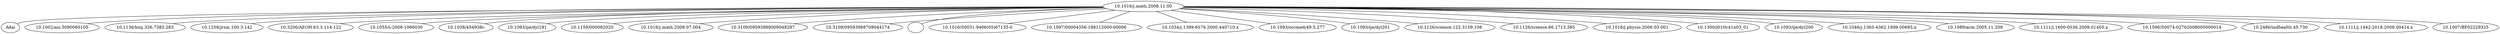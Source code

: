 strict graph mind_map149 {
	"10.1016/j.math.2008.11.00" -- Adai
	"10.1016/j.math.2008.11.00" -- "10.1002/asi.5090060105"
	"10.1016/j.math.2008.11.00" -- "10.1136/bmj.326.7383.283"
	"10.1016/j.math.2008.11.00" -- "10.1258/jrsm.100.3.142"
	"10.1016/j.math.2008.11.00" -- "10.3200/AEOH.63.3.114-122"
	"10.1016/j.math.2008.11.00" -- "10.1055/s-2008-1066030"
	"10.1016/j.math.2008.11.00" -- "10.1038/454938c"
	"10.1016/j.math.2008.11.00" -- "10.1093/ije/dyl191"
	"10.1016/j.math.2008.11.00" -- "10.1159/000082020"
	"10.1016/j.math.2008.11.00" -- "10.1016/j.math.2008.07.004"
	"10.1016/j.math.2008.11.00" -- "10.3109/09593989009048297"
	"10.1016/j.math.2008.11.00" -- "10.3109/09593988709044174"
	"10.1016/j.math.2008.11.00" -- ""
	"10.1016/j.math.2008.11.00" -- "10.1016/S0031-9406(05)67135-0"
	"10.1016/j.math.2008.11.00" -- "10.1097/00004356-199112000-00006"
	"10.1016/j.math.2008.11.00" -- "10.1034/j.1399-6576.2000.440710.x"
	"10.1016/j.math.2008.11.00" -- "10.1093/occmed/49.5.277"
	"10.1016/j.math.2008.11.00" -- "10.1093/ije/dyl201"
	"10.1016/j.math.2008.11.00" -- "10.1126/science.122.3159.108"
	"10.1016/j.math.2008.11.00" -- "10.1126/science.66.1713.385"
	"10.1016/j.math.2008.11.00" -- "10.1016/j.physio.2006.03.001"
	"10.1016/j.math.2008.11.00" -- "10.1300/J010v41n03\_01"
	"10.1016/j.math.2008.11.00" -- "10.1093/ije/dyl200"
	"10.1016/j.math.2008.11.00" -- "10.1046/j.1365-4362.1999.00685.x"
	"10.1016/j.math.2008.11.00" -- "10.1089/acm.2005.11.209"
	"10.1016/j.math.2008.11.00" -- "10.1111/j.1600-0536.2008.01405.x"
	"10.1016/j.math.2008.11.00" -- "10.1590/S0074-02762008005000014"
	"10.1016/j.math.2008.11.00" -- "10.2486/indhealth.45.730"
	"10.1016/j.math.2008.11.00" -- "10.1111/j.1442-2018.2008.00414.x"
	"10.1016/j.math.2008.11.00" -- "10.1007/BF02229325"
}
